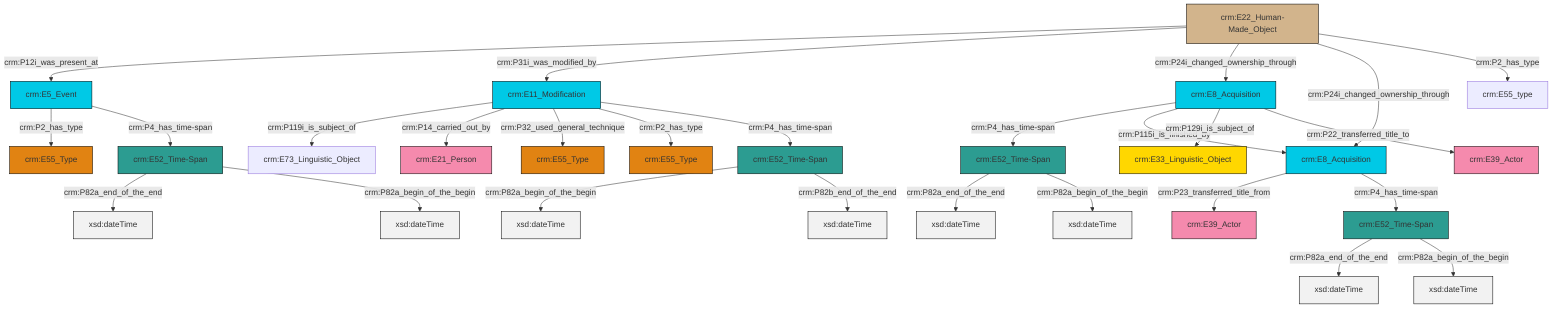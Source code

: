 graph TD
classDef Literal fill:#f2f2f2,stroke:#000000;
classDef CRM_Entity fill:#FFFFFF,stroke:#000000;
classDef Temporal_Entity fill:#00C9E6, stroke:#000000;
classDef Type fill:#E18312, stroke:#000000;
classDef Time-Span fill:#2C9C91, stroke:#000000;
classDef Appellation fill:#FFEB7F, stroke:#000000;
classDef Place fill:#008836, stroke:#000000;
classDef Persistent_Item fill:#B266B2, stroke:#000000;
classDef Conceptual_Object fill:#FFD700, stroke:#000000;
classDef Physical_Thing fill:#D2B48C, stroke:#000000;
classDef Actor fill:#f58aad, stroke:#000000;
classDef PC_Classes fill:#4ce600, stroke:#000000;
classDef Multi fill:#cccccc,stroke:#000000;

2["crm:E8_Acquisition"]:::Temporal_Entity -->|crm:P23_transferred_title_from| 3["crm:E39_Actor"]:::Actor
2["crm:E8_Acquisition"]:::Temporal_Entity -->|crm:P4_has_time-span| 6["crm:E52_Time-Span"]:::Time-Span
9["crm:E22_Human-Made_Object"]:::Physical_Thing -->|crm:P12i_was_present_at| 7["crm:E5_Event"]:::Temporal_Entity
10["crm:E52_Time-Span"]:::Time-Span -->|crm:P82a_end_of_the_end| 11[xsd:dateTime]:::Literal
6["crm:E52_Time-Span"]:::Time-Span -->|crm:P82a_end_of_the_end| 12[xsd:dateTime]:::Literal
13["crm:E52_Time-Span"]:::Time-Span -->|crm:P82a_end_of_the_end| 14[xsd:dateTime]:::Literal
15["crm:E52_Time-Span"]:::Time-Span -->|crm:P82a_begin_of_the_begin| 16[xsd:dateTime]:::Literal
23["crm:E8_Acquisition"]:::Temporal_Entity -->|crm:P4_has_time-span| 10["crm:E52_Time-Span"]:::Time-Span
9["crm:E22_Human-Made_Object"]:::Physical_Thing -->|crm:P31i_was_modified_by| 29["crm:E11_Modification"]:::Temporal_Entity
29["crm:E11_Modification"]:::Temporal_Entity -->|crm:P119i_is_subject_of| 4["crm:E73_Linguistic_Object"]:::Default
29["crm:E11_Modification"]:::Temporal_Entity -->|crm:P14_carried_out_by| 24["crm:E21_Person"]:::Actor
7["crm:E5_Event"]:::Temporal_Entity -->|crm:P2_has_type| 31["crm:E55_Type"]:::Type
9["crm:E22_Human-Made_Object"]:::Physical_Thing -->|crm:P24i_changed_ownership_through| 23["crm:E8_Acquisition"]:::Temporal_Entity
9["crm:E22_Human-Made_Object"]:::Physical_Thing -->|crm:P24i_changed_ownership_through| 2["crm:E8_Acquisition"]:::Temporal_Entity
13["crm:E52_Time-Span"]:::Time-Span -->|crm:P82a_begin_of_the_begin| 36[xsd:dateTime]:::Literal
29["crm:E11_Modification"]:::Temporal_Entity -->|crm:P32_used_general_technique| 0["crm:E55_Type"]:::Type
9["crm:E22_Human-Made_Object"]:::Physical_Thing -->|crm:P2_has_type| 37["crm:E55_type"]:::Default
10["crm:E52_Time-Span"]:::Time-Span -->|crm:P82a_begin_of_the_begin| 39[xsd:dateTime]:::Literal
23["crm:E8_Acquisition"]:::Temporal_Entity -->|crm:P115i_is_finished_by| 2["crm:E8_Acquisition"]:::Temporal_Entity
6["crm:E52_Time-Span"]:::Time-Span -->|crm:P82a_begin_of_the_begin| 40[xsd:dateTime]:::Literal
15["crm:E52_Time-Span"]:::Time-Span -->|crm:P82b_end_of_the_end| 41[xsd:dateTime]:::Literal
29["crm:E11_Modification"]:::Temporal_Entity -->|crm:P2_has_type| 27["crm:E55_Type"]:::Type
23["crm:E8_Acquisition"]:::Temporal_Entity -->|crm:P129i_is_subject_of| 21["crm:E33_Linguistic_Object"]:::Conceptual_Object
23["crm:E8_Acquisition"]:::Temporal_Entity -->|crm:P22_transferred_title_to| 33["crm:E39_Actor"]:::Actor
29["crm:E11_Modification"]:::Temporal_Entity -->|crm:P4_has_time-span| 15["crm:E52_Time-Span"]:::Time-Span
7["crm:E5_Event"]:::Temporal_Entity -->|crm:P4_has_time-span| 13["crm:E52_Time-Span"]:::Time-Span